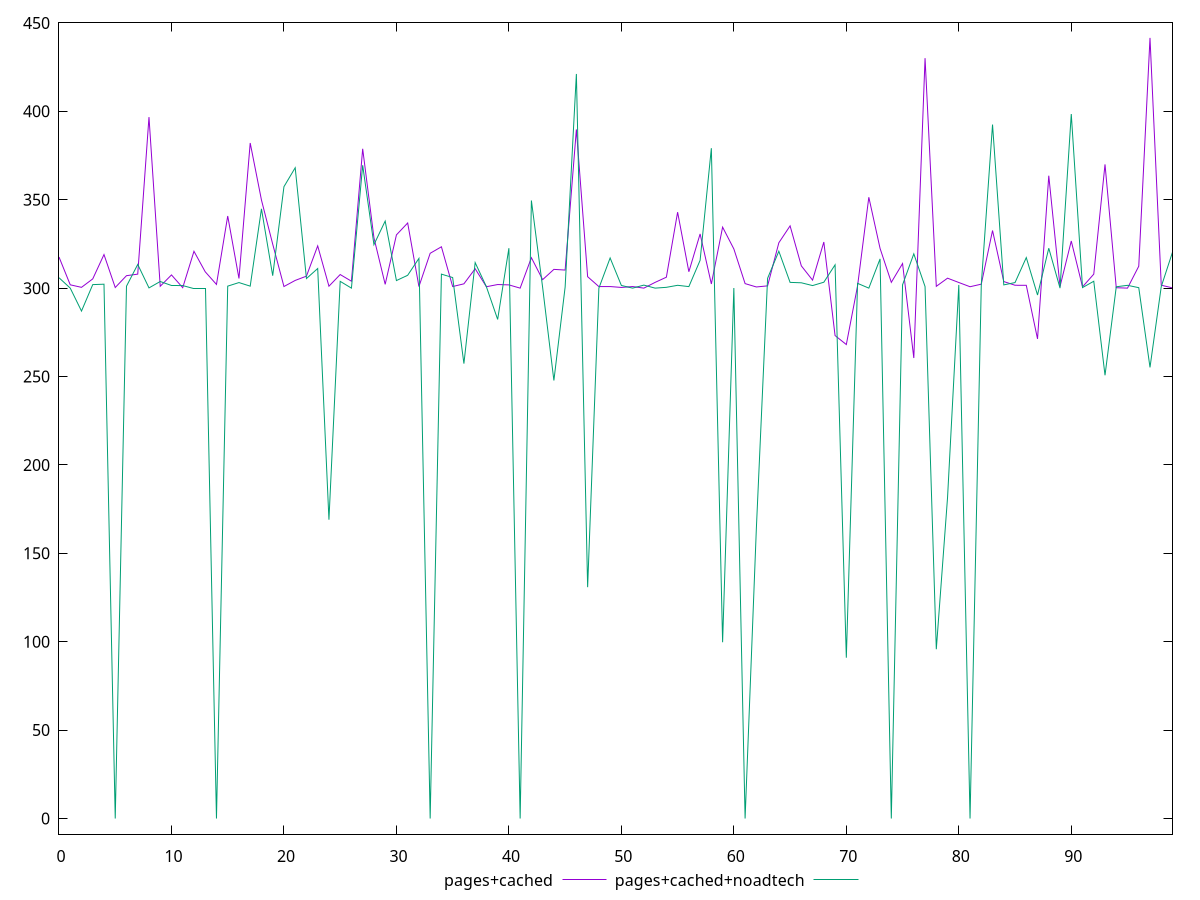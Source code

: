 reset

$pagesCached <<EOF
0 317.602
1 301.874
2 300.448
3 305.224
4 318.984
5 300.348
6 307.042
7 307.914
8 396.726
9 301.052
10 307.472
11 300.262
12 320.83
13 309.248
14 302.09600000083447
15 340.794
16 305.47
17 382.08799999999997
18 349.83799999999997
19 324.894
20 300.908
21 304.36
22 306.776
23 323.90199999976903
24 301.088
25 307.69
26 303.916
27 378.806
28 328.488
29 302.15
30 330.116
31 336.85
32 300.886
33 319.704
34 323.388
35 300.904
36 302.432
37 310.964
38 300.798
39 302.034
40 301.836
41 300
42 317.196
43 304.798
44 310.608
45 310.222
46 389.74800000000005
47 306.47
48 300.874
49 300.894
50 300.392
51 300.886
52 300
53 303.258
54 306.182
55 342.95700000040233
56 309.258
57 330.658
58 302.35
59 334.5
60 322.17400000000004
61 302.556
62 300.66
63 301.284
64 325.652
65 335.218
66 312.596
67 304.518
68 326.08100000116974
69 273.1619999995455
70 268.08799999952316
71 301.262
72 351.408
73 322.472
74 303.274
75 313.908
76 260.4780000001192
77 430.078
78 301.02
79 305.63
80 303.186
81 300.792
82 302.242
83 332.586
84 303.724
85 301.622
86 301.606
87 271.2830000007525
88 363.578
89 300.942
90 326.648
91 300.714999999851
92 307.916
93 369.97400000000005
94 300.236
95 300
96 312.382
97 441.53099999949336
98 301.652
99 300.134
EOF

$pagesCachedNoadtech <<EOF
0 305.882
1 300
2 287.02900000009686
3 301.99
4 302.224
5 0
6 301.098
7 313.392
8 300.126
9 303.748
10 301.496
11 301.444
12 300
13 300
14 0
15 301.124
16 303.148
17 301.124
18 344.852
19 307.032
20 357.37800000000004
21 368.09500000067055
22 305.42199999999997
23 311.094
24 169.01700000092387
25 303.84
26 300
27 369.486
28 324.594
29 337.9320000000298
30 304.276
31 307.276
32 316.81600000000003
33 0
34 307.924
35 305.976
36 257.3070000000298
37 314.434
38 300.774
39 282.30199999921024
40 322.582
41 0
42 349.5719999987632
43 300.362
44 247.7510000001639
45 300.646
46 421.1569999996573
47 130.85800000000745
48 300
49 317.056
50 301.516
51 300
52 301.712
53 300
54 300.454
55 301.596
56 300.866
57 315.73199999999997
58 379.15
59 99.70499999914318
60 300.08
61 0
62 163.83000000100583
63 305.568
64 320.86199999999997
65 303.254
66 303.0190000003204
67 301.444
68 303.342
69 313.18600000000004
70 90.96399999968708
71 302.706
72 300
73 316.532
74 0
75 301.868
76 319.394
77 300.89
78 95.74199999962002
79 181.59700000006706
80 301.796
81 0
82 302.018
83 392.504
84 301.826
85 303.15
86 317.278
87 296.0959999989718
88 322.58
89 300
90 398.464
91 300.304
92 303.894
93 250.7170000001788
94 300.768
95 301.586
96 300.262
97 255.1800000006333
98 300.854
99 320.346
EOF

set key outside below
set xrange [0:99]
set yrange [-8.830619999989867:450.36161999948325]
set trange [-8.830619999989867:450.36161999948325]
set terminal svg size 640, 520 enhanced background rgb 'white'
set output "report_00015_2021-02-09T16-11-33.973Z/uses-rel-preconnect/comparison/line/1_vs_2.svg"

plot $pagesCached title "pages+cached" with line, \
     $pagesCachedNoadtech title "pages+cached+noadtech" with line

reset
